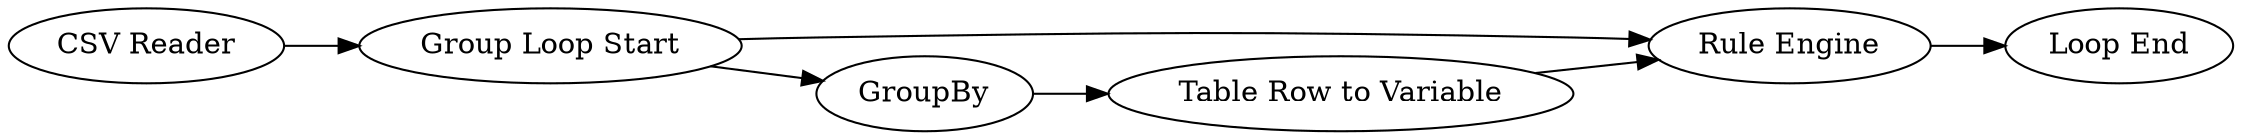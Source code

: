 digraph {
	2 -> 13
	3 -> 4
	13 -> 14
	1 -> 2
	2 -> 3
	4 -> 13
	13 [label="Rule Engine"]
	1 [label="CSV Reader"]
	4 [label="Table Row to Variable"]
	14 [label="Loop End"]
	3 [label=GroupBy]
	2 [label="Group Loop Start"]
	rankdir=LR
}

